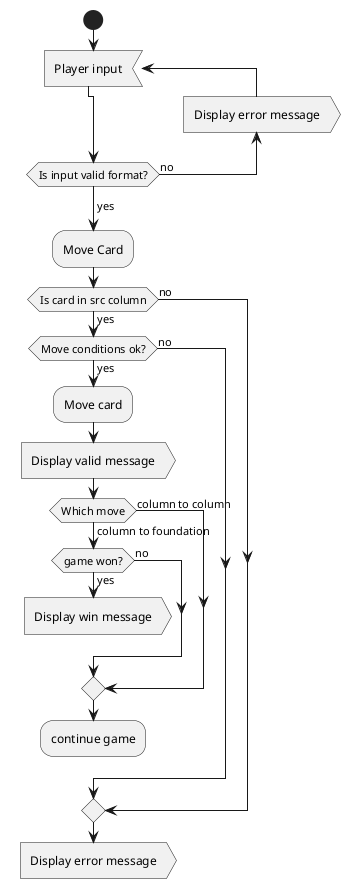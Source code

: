 @startuml

start



repeat :Player input; <<input>>
backward :Display error message; <<output>>
repeat while (Is input valid format?) is (no)
-> yes;
:Move Card;

    if (Is card in src column) then (no)
    else (yes)
        if (Move conditions ok?) then (no)
        else (yes)
            :Move card;
            :Display valid message; <<output>>
            if (Which move) then (column to column)
                ':Continue game;
                
            
            else (column to foundation)
                if (game won?) then (no)
                    ':Continue game;
                    
                else (yes)
                    :Display win message; <<output>>
                    detach
endif
endif
:continue game;
detach
endif
endif

:Display error message; <<output>>
detach


    




@enduml